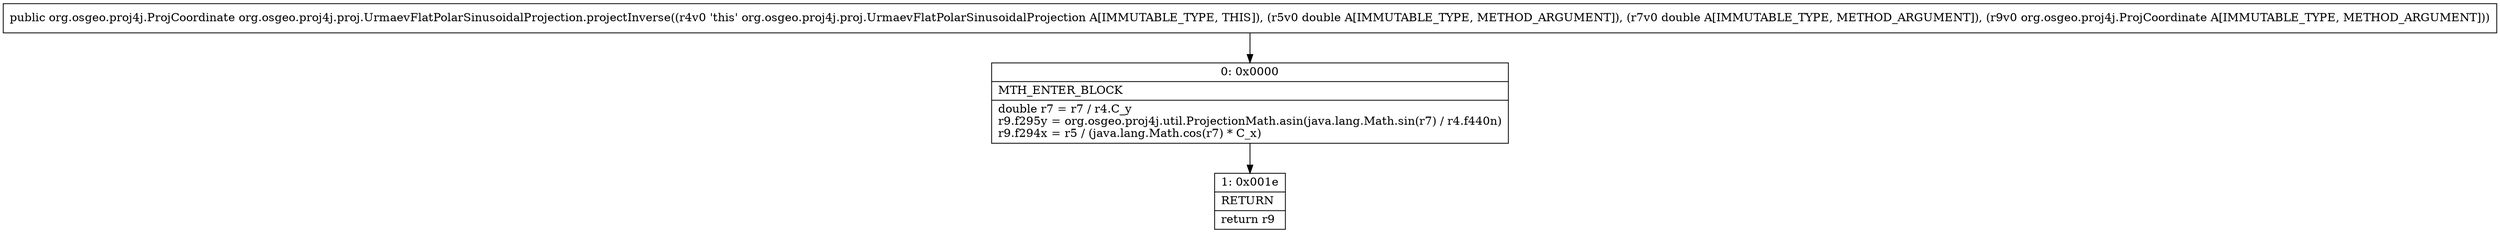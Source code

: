 digraph "CFG fororg.osgeo.proj4j.proj.UrmaevFlatPolarSinusoidalProjection.projectInverse(DDLorg\/osgeo\/proj4j\/ProjCoordinate;)Lorg\/osgeo\/proj4j\/ProjCoordinate;" {
Node_0 [shape=record,label="{0\:\ 0x0000|MTH_ENTER_BLOCK\l|double r7 = r7 \/ r4.C_y\lr9.f295y = org.osgeo.proj4j.util.ProjectionMath.asin(java.lang.Math.sin(r7) \/ r4.f440n)\lr9.f294x = r5 \/ (java.lang.Math.cos(r7) * C_x)\l}"];
Node_1 [shape=record,label="{1\:\ 0x001e|RETURN\l|return r9\l}"];
MethodNode[shape=record,label="{public org.osgeo.proj4j.ProjCoordinate org.osgeo.proj4j.proj.UrmaevFlatPolarSinusoidalProjection.projectInverse((r4v0 'this' org.osgeo.proj4j.proj.UrmaevFlatPolarSinusoidalProjection A[IMMUTABLE_TYPE, THIS]), (r5v0 double A[IMMUTABLE_TYPE, METHOD_ARGUMENT]), (r7v0 double A[IMMUTABLE_TYPE, METHOD_ARGUMENT]), (r9v0 org.osgeo.proj4j.ProjCoordinate A[IMMUTABLE_TYPE, METHOD_ARGUMENT])) }"];
MethodNode -> Node_0;
Node_0 -> Node_1;
}

